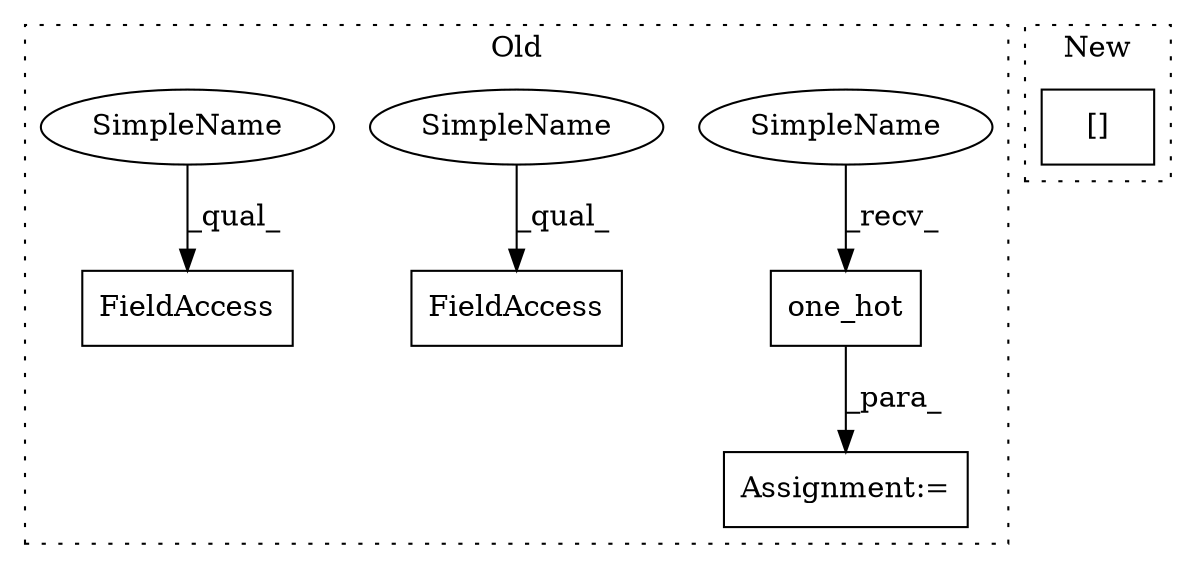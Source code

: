 digraph G {
subgraph cluster0 {
1 [label="one_hot" a="32" s="1325,1358" l="8,1" shape="box"];
3 [label="Assignment:=" a="7" s="1313" l="1" shape="box"];
4 [label="FieldAccess" a="22" s="1201" l="17" shape="box"];
5 [label="FieldAccess" a="22" s="1163" l="13" shape="box"];
6 [label="SimpleName" a="42" s="1314" l="10" shape="ellipse"];
7 [label="SimpleName" a="42" s="1163" l="10" shape="ellipse"];
8 [label="SimpleName" a="42" s="1201" l="10" shape="ellipse"];
label = "Old";
style="dotted";
}
subgraph cluster1 {
2 [label="[]" a="2" s="842,857" l="7,1" shape="box"];
label = "New";
style="dotted";
}
1 -> 3 [label="_para_"];
6 -> 1 [label="_recv_"];
7 -> 5 [label="_qual_"];
8 -> 4 [label="_qual_"];
}